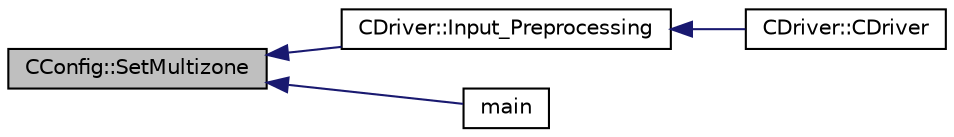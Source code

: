 digraph "CConfig::SetMultizone"
{
  edge [fontname="Helvetica",fontsize="10",labelfontname="Helvetica",labelfontsize="10"];
  node [fontname="Helvetica",fontsize="10",shape=record];
  rankdir="LR";
  Node15118 [label="CConfig::SetMultizone",height=0.2,width=0.4,color="black", fillcolor="grey75", style="filled", fontcolor="black"];
  Node15118 -> Node15119 [dir="back",color="midnightblue",fontsize="10",style="solid",fontname="Helvetica"];
  Node15119 [label="CDriver::Input_Preprocessing",height=0.2,width=0.4,color="black", fillcolor="white", style="filled",URL="$class_c_driver.html#a8310a8cc3f5bd3d2bb70340b44000562",tooltip="Read in the config and mesh files. "];
  Node15119 -> Node15120 [dir="back",color="midnightblue",fontsize="10",style="solid",fontname="Helvetica"];
  Node15120 [label="CDriver::CDriver",height=0.2,width=0.4,color="black", fillcolor="white", style="filled",URL="$class_c_driver.html#a3fca4a013a6efa9bbb38fe78a86b5f3d",tooltip="Constructor of the class. "];
  Node15118 -> Node15121 [dir="back",color="midnightblue",fontsize="10",style="solid",fontname="Helvetica"];
  Node15121 [label="main",height=0.2,width=0.4,color="black", fillcolor="white", style="filled",URL="$_s_u2___d_e_f_8cpp.html#a0ddf1224851353fc92bfbff6f499fa97"];
}
